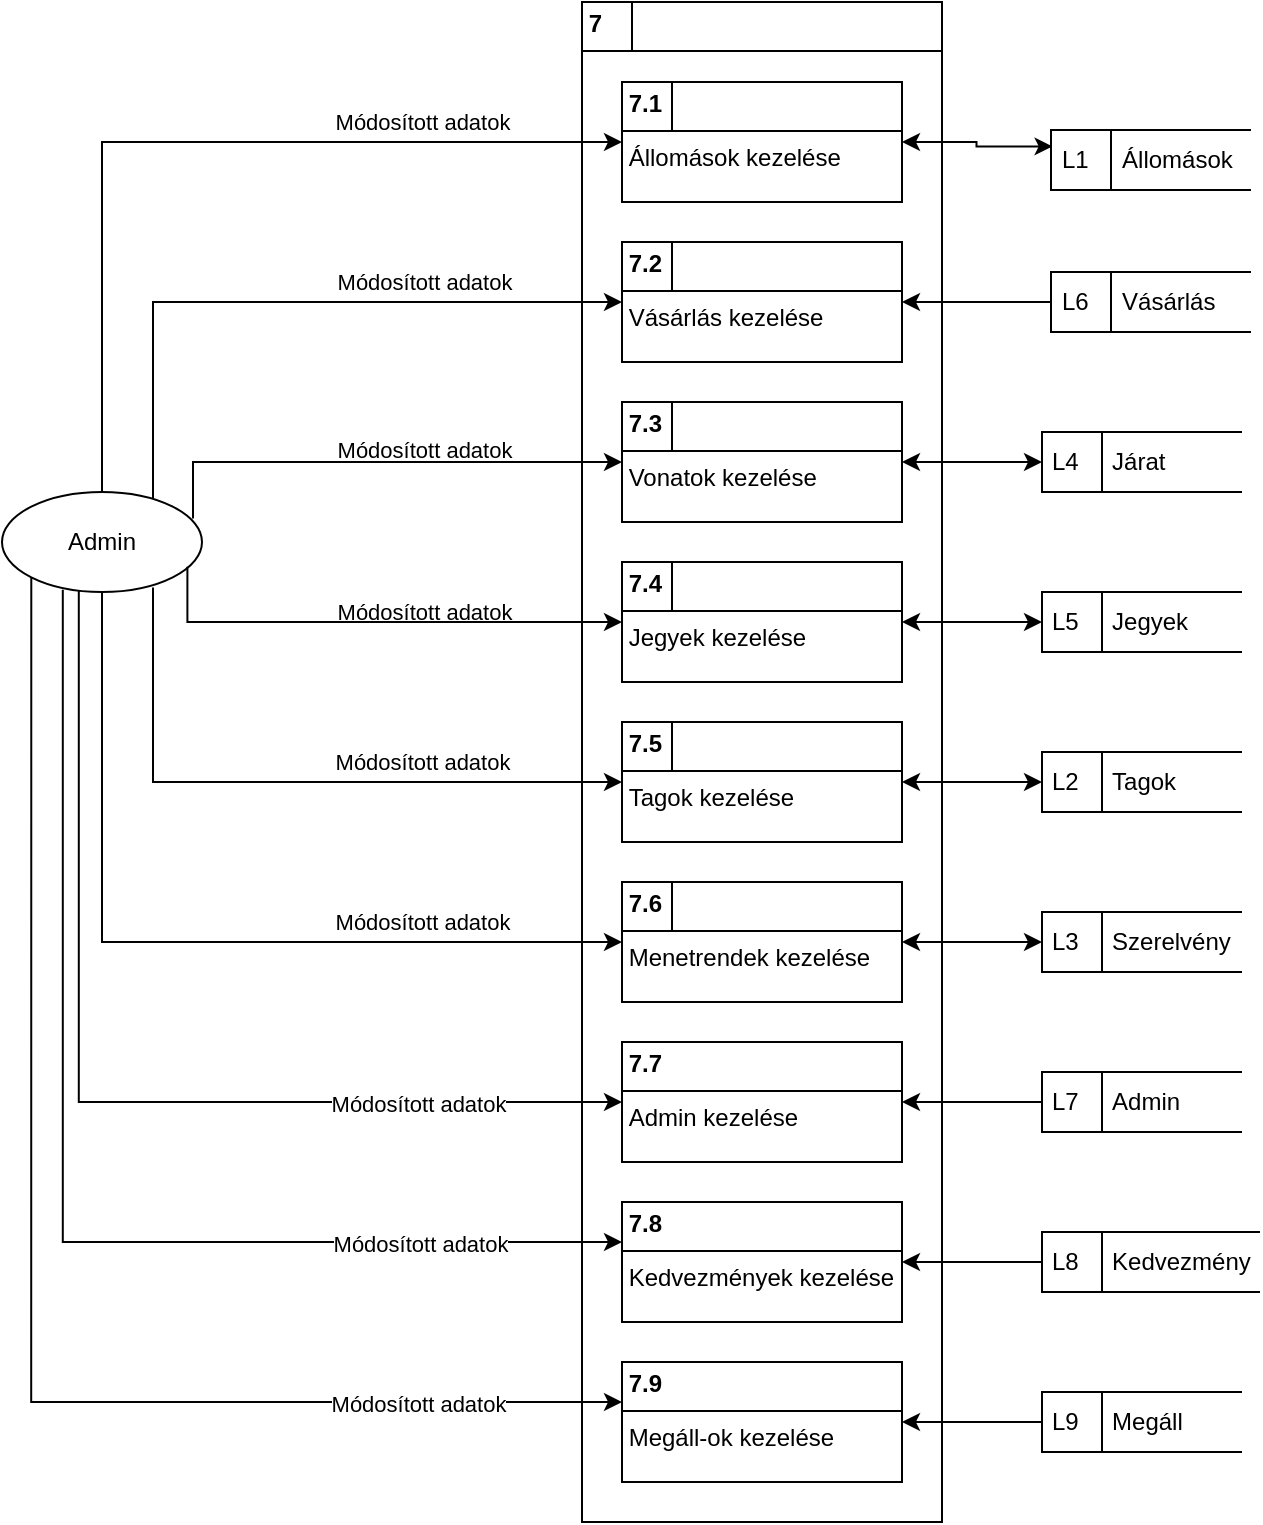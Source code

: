 <mxfile version="27.0.5">
  <diagram name="1 oldal" id="varA_XbOIuaOSZ4C0yLg">
    <mxGraphModel dx="983" dy="522" grid="1" gridSize="10" guides="1" tooltips="1" connect="1" arrows="1" fold="1" page="1" pageScale="1" pageWidth="827" pageHeight="1169" math="0" shadow="0">
      <root>
        <mxCell id="0" />
        <mxCell id="1" parent="0" />
        <mxCell id="wZSMS45utBNistkPgbad-1" value="&lt;p style=&quot;margin: 4px 0px 0px;&quot;&gt;&lt;b&gt;&amp;nbsp;7&lt;/b&gt;&lt;/p&gt;&lt;hr size=&quot;1&quot; style=&quot;border-style:solid;&quot;&gt;&amp;nbsp;&lt;br&gt;&lt;div style=&quot;height:2px;&quot;&gt;&lt;/div&gt;" style="verticalAlign=top;align=left;overflow=fill;html=1;whiteSpace=wrap;" parent="1" vertex="1">
          <mxGeometry x="320" y="280" width="180" height="760" as="geometry" />
        </mxCell>
        <mxCell id="wZSMS45utBNistkPgbad-12" style="edgeStyle=orthogonalEdgeStyle;rounded=0;orthogonalLoop=1;jettySize=auto;html=1;exitX=1;exitY=0.5;exitDx=0;exitDy=0;entryX=0.008;entryY=0.273;entryDx=0;entryDy=0;startArrow=classic;startFill=1;entryPerimeter=0;" parent="1" source="wZSMS45utBNistkPgbad-2" target="wZSMS45utBNistkPgbad-9" edge="1">
          <mxGeometry relative="1" as="geometry" />
        </mxCell>
        <mxCell id="wZSMS45utBNistkPgbad-2" value="&lt;p style=&quot;margin: 4px 0px 0px;&quot;&gt;&lt;b&gt;&amp;nbsp;7.1&lt;/b&gt;&lt;/p&gt;&lt;hr size=&quot;1&quot; style=&quot;border-style:solid;&quot;&gt;&lt;div style=&quot;height:2px;&quot;&gt;&amp;nbsp;Állomások kezelése&lt;/div&gt;" style="verticalAlign=top;align=left;overflow=fill;html=1;whiteSpace=wrap;" parent="1" vertex="1">
          <mxGeometry x="340" y="320" width="140" height="60" as="geometry" />
        </mxCell>
        <mxCell id="wZSMS45utBNistkPgbad-3" value="&lt;p style=&quot;margin: 4px 0px 0px;&quot;&gt;&lt;b&gt;&amp;nbsp;7.2&lt;/b&gt;&lt;/p&gt;&lt;hr size=&quot;1&quot; style=&quot;border-style:solid;&quot;&gt;&lt;div style=&quot;height:2px;&quot;&gt;&amp;nbsp;Vásárlás kezelése&lt;/div&gt;" style="verticalAlign=top;align=left;overflow=fill;html=1;whiteSpace=wrap;" parent="1" vertex="1">
          <mxGeometry x="340" y="400" width="140" height="60" as="geometry" />
        </mxCell>
        <mxCell id="wZSMS45utBNistkPgbad-16" style="edgeStyle=orthogonalEdgeStyle;rounded=0;orthogonalLoop=1;jettySize=auto;html=1;exitX=1;exitY=0.5;exitDx=0;exitDy=0;entryX=0;entryY=0.5;entryDx=0;entryDy=0;startArrow=classic;startFill=1;" parent="1" source="wZSMS45utBNistkPgbad-4" target="wZSMS45utBNistkPgbad-10" edge="1">
          <mxGeometry relative="1" as="geometry" />
        </mxCell>
        <mxCell id="wZSMS45utBNistkPgbad-4" value="&lt;p style=&quot;margin: 4px 0px 0px;&quot;&gt;&lt;b&gt;&amp;nbsp;7.3&lt;/b&gt;&lt;/p&gt;&lt;hr size=&quot;1&quot; style=&quot;border-style:solid;&quot;&gt;&lt;div style=&quot;height:2px;&quot;&gt;&amp;nbsp;Vonatok kezelése&lt;/div&gt;" style="verticalAlign=top;align=left;overflow=fill;html=1;whiteSpace=wrap;" parent="1" vertex="1">
          <mxGeometry x="340" y="480" width="140" height="60" as="geometry" />
        </mxCell>
        <mxCell id="wZSMS45utBNistkPgbad-5" value="" style="line;strokeWidth=1;direction=south;html=1;perimeter=backbonePerimeter;points=[];outlineConnect=0;" parent="1" vertex="1">
          <mxGeometry x="360" y="320" width="10" height="24" as="geometry" />
        </mxCell>
        <mxCell id="wZSMS45utBNistkPgbad-6" value="" style="line;strokeWidth=1;direction=south;html=1;perimeter=backbonePerimeter;points=[];outlineConnect=0;" parent="1" vertex="1">
          <mxGeometry x="360" y="400" width="10" height="24" as="geometry" />
        </mxCell>
        <mxCell id="wZSMS45utBNistkPgbad-7" value="" style="line;strokeWidth=1;direction=south;html=1;perimeter=backbonePerimeter;points=[];outlineConnect=0;" parent="1" vertex="1">
          <mxGeometry x="360" y="480" width="10" height="24" as="geometry" />
        </mxCell>
        <mxCell id="wZSMS45utBNistkPgbad-11" style="edgeStyle=orthogonalEdgeStyle;rounded=0;orthogonalLoop=1;jettySize=auto;html=1;exitX=0.5;exitY=0;exitDx=0;exitDy=0;entryX=0;entryY=0.5;entryDx=0;entryDy=0;" parent="1" source="wZSMS45utBNistkPgbad-8" target="wZSMS45utBNistkPgbad-2" edge="1">
          <mxGeometry relative="1" as="geometry">
            <Array as="points">
              <mxPoint x="80" y="350" />
            </Array>
          </mxGeometry>
        </mxCell>
        <mxCell id="wZSMS45utBNistkPgbad-17" value="Módosított adatok" style="edgeLabel;html=1;align=center;verticalAlign=middle;resizable=0;points=[];" parent="wZSMS45utBNistkPgbad-11" vertex="1" connectable="0">
          <mxGeometry x="0.152" y="1" relative="1" as="geometry">
            <mxPoint x="85" y="71" as="offset" />
          </mxGeometry>
        </mxCell>
        <mxCell id="wZSMS45utBNistkPgbad-13" style="edgeStyle=orthogonalEdgeStyle;rounded=0;orthogonalLoop=1;jettySize=auto;html=1;exitX=0.755;exitY=0.086;exitDx=0;exitDy=0;entryX=0;entryY=0.5;entryDx=0;entryDy=0;exitPerimeter=0;" parent="1" source="wZSMS45utBNistkPgbad-8" target="wZSMS45utBNistkPgbad-3" edge="1">
          <mxGeometry relative="1" as="geometry">
            <Array as="points">
              <mxPoint x="105" y="430" />
            </Array>
          </mxGeometry>
        </mxCell>
        <mxCell id="wZSMS45utBNistkPgbad-18" value="Módosított adatok" style="edgeLabel;html=1;align=center;verticalAlign=middle;resizable=0;points=[];" parent="wZSMS45utBNistkPgbad-13" vertex="1" connectable="0">
          <mxGeometry x="-0.231" y="2" relative="1" as="geometry">
            <mxPoint x="106" y="76" as="offset" />
          </mxGeometry>
        </mxCell>
        <mxCell id="wZSMS45utBNistkPgbad-15" style="edgeStyle=orthogonalEdgeStyle;rounded=0;orthogonalLoop=1;jettySize=auto;html=1;exitX=0.955;exitY=0.265;exitDx=0;exitDy=0;entryX=0;entryY=0.5;entryDx=0;entryDy=0;exitPerimeter=0;" parent="1" source="wZSMS45utBNistkPgbad-8" target="wZSMS45utBNistkPgbad-4" edge="1">
          <mxGeometry relative="1" as="geometry">
            <Array as="points">
              <mxPoint x="125" y="510" />
            </Array>
          </mxGeometry>
        </mxCell>
        <mxCell id="wZSMS45utBNistkPgbad-19" value="Módosított adatok" style="edgeLabel;html=1;align=center;verticalAlign=middle;resizable=0;points=[];" parent="wZSMS45utBNistkPgbad-15" vertex="1" connectable="0">
          <mxGeometry x="0.012" relative="1" as="geometry">
            <mxPoint x="20" y="75" as="offset" />
          </mxGeometry>
        </mxCell>
        <mxCell id="wZSMS45utBNistkPgbad-25" style="edgeStyle=orthogonalEdgeStyle;rounded=0;orthogonalLoop=1;jettySize=auto;html=1;exitX=0.5;exitY=1;exitDx=0;exitDy=0;entryX=0;entryY=0.5;entryDx=0;entryDy=0;" parent="1" source="wZSMS45utBNistkPgbad-8" target="wZSMS45utBNistkPgbad-22" edge="1">
          <mxGeometry relative="1" as="geometry" />
        </mxCell>
        <mxCell id="PAYis-5ePs9Lm-LhkyMd-13" value="" style="edgeStyle=orthogonalEdgeStyle;rounded=0;orthogonalLoop=1;jettySize=auto;html=1;exitX=0.384;exitY=0.932;exitDx=0;exitDy=0;exitPerimeter=0;" edge="1" parent="1" source="wZSMS45utBNistkPgbad-8" target="PAYis-5ePs9Lm-LhkyMd-7">
          <mxGeometry relative="1" as="geometry">
            <Array as="points">
              <mxPoint x="68" y="830" />
            </Array>
          </mxGeometry>
        </mxCell>
        <mxCell id="PAYis-5ePs9Lm-LhkyMd-16" value="Módosított adatok" style="edgeLabel;html=1;align=center;verticalAlign=middle;resizable=0;points=[];" vertex="1" connectable="0" parent="PAYis-5ePs9Lm-LhkyMd-13">
          <mxGeometry x="0.614" y="-1" relative="1" as="geometry">
            <mxPoint as="offset" />
          </mxGeometry>
        </mxCell>
        <mxCell id="PAYis-5ePs9Lm-LhkyMd-14" value="" style="edgeStyle=orthogonalEdgeStyle;rounded=0;orthogonalLoop=1;jettySize=auto;html=1;exitX=0.304;exitY=0.977;exitDx=0;exitDy=0;exitPerimeter=0;" edge="1" parent="1" source="wZSMS45utBNistkPgbad-8" target="PAYis-5ePs9Lm-LhkyMd-8">
          <mxGeometry relative="1" as="geometry">
            <Array as="points">
              <mxPoint x="60" y="900" />
            </Array>
          </mxGeometry>
        </mxCell>
        <mxCell id="PAYis-5ePs9Lm-LhkyMd-17" value="Módosított adatok" style="edgeLabel;html=1;align=center;verticalAlign=middle;resizable=0;points=[];" vertex="1" connectable="0" parent="PAYis-5ePs9Lm-LhkyMd-14">
          <mxGeometry x="0.664" y="-1" relative="1" as="geometry">
            <mxPoint as="offset" />
          </mxGeometry>
        </mxCell>
        <mxCell id="PAYis-5ePs9Lm-LhkyMd-15" value="" style="edgeStyle=orthogonalEdgeStyle;rounded=0;orthogonalLoop=1;jettySize=auto;html=1;exitX=0;exitY=1;exitDx=0;exitDy=0;" edge="1" parent="1" source="wZSMS45utBNistkPgbad-8" target="PAYis-5ePs9Lm-LhkyMd-9">
          <mxGeometry relative="1" as="geometry">
            <Array as="points">
              <mxPoint x="45" y="980" />
            </Array>
          </mxGeometry>
        </mxCell>
        <mxCell id="PAYis-5ePs9Lm-LhkyMd-18" value="Módosított adatok" style="edgeLabel;html=1;align=center;verticalAlign=middle;resizable=0;points=[];" vertex="1" connectable="0" parent="PAYis-5ePs9Lm-LhkyMd-15">
          <mxGeometry x="0.711" y="-1" relative="1" as="geometry">
            <mxPoint as="offset" />
          </mxGeometry>
        </mxCell>
        <mxCell id="wZSMS45utBNistkPgbad-8" value="Admin" style="shape=ellipse;html=1;dashed=0;whiteSpace=wrap;perimeter=ellipsePerimeter;" parent="1" vertex="1">
          <mxGeometry x="30" y="525" width="100" height="50" as="geometry" />
        </mxCell>
        <mxCell id="wZSMS45utBNistkPgbad-9" value="L1&amp;nbsp; &amp;nbsp; &amp;nbsp;Állomások" style="html=1;dashed=0;whiteSpace=wrap;shape=mxgraph.dfd.dataStoreID;align=left;spacingLeft=3;points=[[0,0],[0.5,0],[1,0],[0,0.5],[1,0.5],[0,1],[0.5,1],[1,1]];" parent="1" vertex="1">
          <mxGeometry x="554.5" y="344" width="100" height="30" as="geometry" />
        </mxCell>
        <mxCell id="wZSMS45utBNistkPgbad-10" value="L4&amp;nbsp; &amp;nbsp; &amp;nbsp;Járat" style="html=1;dashed=0;whiteSpace=wrap;shape=mxgraph.dfd.dataStoreID;align=left;spacingLeft=3;points=[[0,0],[0.5,0],[1,0],[0,0.5],[1,0.5],[0,1],[0.5,1],[1,1]];" parent="1" vertex="1">
          <mxGeometry x="550.0" y="495" width="100" height="30" as="geometry" />
        </mxCell>
        <mxCell id="wZSMS45utBNistkPgbad-30" style="edgeStyle=orthogonalEdgeStyle;rounded=0;orthogonalLoop=1;jettySize=auto;html=1;exitX=1;exitY=0.5;exitDx=0;exitDy=0;entryX=0;entryY=0.5;entryDx=0;entryDy=0;startArrow=classic;startFill=1;" parent="1" source="wZSMS45utBNistkPgbad-20" target="wZSMS45utBNistkPgbad-29" edge="1">
          <mxGeometry relative="1" as="geometry" />
        </mxCell>
        <mxCell id="wZSMS45utBNistkPgbad-20" value="&lt;p style=&quot;margin: 4px 0px 0px;&quot;&gt;&lt;b&gt;&amp;nbsp;7.4&lt;/b&gt;&lt;/p&gt;&lt;hr size=&quot;1&quot; style=&quot;border-style:solid;&quot;&gt;&lt;div style=&quot;height:2px;&quot;&gt;&amp;nbsp;Jegyek kezelése&lt;/div&gt;" style="verticalAlign=top;align=left;overflow=fill;html=1;whiteSpace=wrap;" parent="1" vertex="1">
          <mxGeometry x="340" y="560" width="140" height="60" as="geometry" />
        </mxCell>
        <mxCell id="wZSMS45utBNistkPgbad-32" style="edgeStyle=orthogonalEdgeStyle;rounded=0;orthogonalLoop=1;jettySize=auto;html=1;exitX=1;exitY=0.5;exitDx=0;exitDy=0;entryX=0;entryY=0.5;entryDx=0;entryDy=0;startArrow=classic;startFill=1;" parent="1" source="wZSMS45utBNistkPgbad-21" target="wZSMS45utBNistkPgbad-31" edge="1">
          <mxGeometry relative="1" as="geometry" />
        </mxCell>
        <mxCell id="wZSMS45utBNistkPgbad-21" value="&lt;p style=&quot;margin: 4px 0px 0px;&quot;&gt;&lt;b&gt;&amp;nbsp;7.5&lt;/b&gt;&lt;/p&gt;&lt;hr size=&quot;1&quot; style=&quot;border-style:solid;&quot;&gt;&lt;div style=&quot;height:2px;&quot;&gt;&amp;nbsp;Tagok kezelése&lt;/div&gt;" style="verticalAlign=top;align=left;overflow=fill;html=1;whiteSpace=wrap;" parent="1" vertex="1">
          <mxGeometry x="340" y="640" width="140" height="60" as="geometry" />
        </mxCell>
        <mxCell id="wZSMS45utBNistkPgbad-22" value="&lt;p style=&quot;margin: 4px 0px 0px;&quot;&gt;&lt;b&gt;&amp;nbsp;7.6&lt;/b&gt;&lt;/p&gt;&lt;hr size=&quot;1&quot; style=&quot;border-style:solid;&quot;&gt;&lt;div style=&quot;height:2px;&quot;&gt;&amp;nbsp;Menetrendek kezelése&lt;/div&gt;" style="verticalAlign=top;align=left;overflow=fill;html=1;whiteSpace=wrap;" parent="1" vertex="1">
          <mxGeometry x="340" y="720" width="140" height="60" as="geometry" />
        </mxCell>
        <mxCell id="wZSMS45utBNistkPgbad-23" style="edgeStyle=orthogonalEdgeStyle;rounded=0;orthogonalLoop=1;jettySize=auto;html=1;exitX=0;exitY=0.5;exitDx=0;exitDy=0;entryX=0.927;entryY=0.748;entryDx=0;entryDy=0;entryPerimeter=0;startArrow=classic;startFill=1;endArrow=none;" parent="1" source="wZSMS45utBNistkPgbad-20" target="wZSMS45utBNistkPgbad-8" edge="1">
          <mxGeometry relative="1" as="geometry">
            <Array as="points">
              <mxPoint x="123" y="590" />
            </Array>
          </mxGeometry>
        </mxCell>
        <mxCell id="wZSMS45utBNistkPgbad-24" style="edgeStyle=orthogonalEdgeStyle;rounded=0;orthogonalLoop=1;jettySize=auto;html=1;exitX=0;exitY=0.5;exitDx=0;exitDy=0;entryX=0.755;entryY=0.954;entryDx=0;entryDy=0;entryPerimeter=0;startArrow=classic;startFill=1;endArrow=none;" parent="1" source="wZSMS45utBNistkPgbad-21" target="wZSMS45utBNistkPgbad-8" edge="1">
          <mxGeometry relative="1" as="geometry">
            <Array as="points">
              <mxPoint x="105" y="670" />
            </Array>
          </mxGeometry>
        </mxCell>
        <mxCell id="wZSMS45utBNistkPgbad-26" value="Módosított adatok" style="edgeLabel;html=1;align=center;verticalAlign=middle;resizable=0;points=[];" parent="1" vertex="1" connectable="0">
          <mxGeometry x="240.004" y="340.004" as="geometry" />
        </mxCell>
        <mxCell id="wZSMS45utBNistkPgbad-27" value="Módosított adatok" style="edgeLabel;html=1;align=center;verticalAlign=middle;resizable=0;points=[];" parent="1" vertex="1" connectable="0">
          <mxGeometry x="240.004" y="660.004" as="geometry" />
        </mxCell>
        <mxCell id="wZSMS45utBNistkPgbad-28" value="Módosított adatok" style="edgeLabel;html=1;align=center;verticalAlign=middle;resizable=0;points=[];" parent="1" vertex="1" connectable="0">
          <mxGeometry x="240.004" y="740.004" as="geometry" />
        </mxCell>
        <mxCell id="wZSMS45utBNistkPgbad-29" value="L5&amp;nbsp; &amp;nbsp; &amp;nbsp;Jegyek" style="html=1;dashed=0;whiteSpace=wrap;shape=mxgraph.dfd.dataStoreID;align=left;spacingLeft=3;points=[[0,0],[0.5,0],[1,0],[0,0.5],[1,0.5],[0,1],[0.5,1],[1,1]];" parent="1" vertex="1">
          <mxGeometry x="550.0" y="575" width="100" height="30" as="geometry" />
        </mxCell>
        <mxCell id="wZSMS45utBNistkPgbad-31" value="L2&amp;nbsp; &amp;nbsp; &amp;nbsp;Tagok" style="html=1;dashed=0;whiteSpace=wrap;shape=mxgraph.dfd.dataStoreID;align=left;spacingLeft=3;points=[[0,0],[0.5,0],[1,0],[0,0.5],[1,0.5],[0,1],[0.5,1],[1,1]];" parent="1" vertex="1">
          <mxGeometry x="550.0" y="655" width="100" height="30" as="geometry" />
        </mxCell>
        <mxCell id="wZSMS45utBNistkPgbad-34" style="edgeStyle=orthogonalEdgeStyle;rounded=0;orthogonalLoop=1;jettySize=auto;html=1;exitX=0;exitY=0.5;exitDx=0;exitDy=0;entryX=1;entryY=0.5;entryDx=0;entryDy=0;startArrow=classic;startFill=1;" parent="1" source="wZSMS45utBNistkPgbad-33" target="wZSMS45utBNistkPgbad-22" edge="1">
          <mxGeometry relative="1" as="geometry" />
        </mxCell>
        <mxCell id="wZSMS45utBNistkPgbad-33" value="L3&amp;nbsp; &amp;nbsp; &amp;nbsp;Szerelvény" style="html=1;dashed=0;whiteSpace=wrap;shape=mxgraph.dfd.dataStoreID;align=left;spacingLeft=3;points=[[0,0],[0.5,0],[1,0],[0,0.5],[1,0.5],[0,1],[0.5,1],[1,1]];" parent="1" vertex="1">
          <mxGeometry x="550.0" y="735" width="100" height="30" as="geometry" />
        </mxCell>
        <mxCell id="wZSMS45utBNistkPgbad-35" value="" style="line;strokeWidth=1;direction=south;html=1;perimeter=backbonePerimeter;points=[];outlineConnect=0;" parent="1" vertex="1">
          <mxGeometry x="360" y="560" width="10" height="24" as="geometry" />
        </mxCell>
        <mxCell id="wZSMS45utBNistkPgbad-36" value="" style="line;strokeWidth=1;direction=south;html=1;perimeter=backbonePerimeter;points=[];outlineConnect=0;" parent="1" vertex="1">
          <mxGeometry x="360" y="640" width="10" height="24" as="geometry" />
        </mxCell>
        <mxCell id="wZSMS45utBNistkPgbad-37" value="" style="line;strokeWidth=1;direction=south;html=1;perimeter=backbonePerimeter;points=[];outlineConnect=0;" parent="1" vertex="1">
          <mxGeometry x="360" y="720" width="10" height="24" as="geometry" />
        </mxCell>
        <mxCell id="wZSMS45utBNistkPgbad-38" value="" style="line;strokeWidth=1;direction=south;html=1;perimeter=backbonePerimeter;points=[];outlineConnect=0;" parent="1" vertex="1">
          <mxGeometry x="340" y="280" width="10" height="24" as="geometry" />
        </mxCell>
        <mxCell id="PAYis-5ePs9Lm-LhkyMd-6" value="" style="edgeStyle=orthogonalEdgeStyle;rounded=0;orthogonalLoop=1;jettySize=auto;html=1;" edge="1" parent="1" source="PAYis-5ePs9Lm-LhkyMd-2" target="wZSMS45utBNistkPgbad-3">
          <mxGeometry relative="1" as="geometry" />
        </mxCell>
        <mxCell id="PAYis-5ePs9Lm-LhkyMd-2" value="L6&amp;nbsp; &amp;nbsp; &amp;nbsp;Vásárlás" style="html=1;dashed=0;whiteSpace=wrap;shape=mxgraph.dfd.dataStoreID;align=left;spacingLeft=3;points=[[0,0],[0.5,0],[1,0],[0,0.5],[1,0.5],[0,1],[0.5,1],[1,1]];" vertex="1" parent="1">
          <mxGeometry x="554.5" y="415" width="100" height="30" as="geometry" />
        </mxCell>
        <mxCell id="PAYis-5ePs9Lm-LhkyMd-10" value="" style="edgeStyle=orthogonalEdgeStyle;rounded=0;orthogonalLoop=1;jettySize=auto;html=1;" edge="1" parent="1" source="PAYis-5ePs9Lm-LhkyMd-3" target="PAYis-5ePs9Lm-LhkyMd-7">
          <mxGeometry relative="1" as="geometry" />
        </mxCell>
        <mxCell id="PAYis-5ePs9Lm-LhkyMd-3" value="L7&amp;nbsp; &amp;nbsp; &amp;nbsp;Admin" style="html=1;dashed=0;whiteSpace=wrap;shape=mxgraph.dfd.dataStoreID;align=left;spacingLeft=3;points=[[0,0],[0.5,0],[1,0],[0,0.5],[1,0.5],[0,1],[0.5,1],[1,1]];" vertex="1" parent="1">
          <mxGeometry x="550.0" y="815" width="100" height="30" as="geometry" />
        </mxCell>
        <mxCell id="PAYis-5ePs9Lm-LhkyMd-11" value="" style="edgeStyle=orthogonalEdgeStyle;rounded=0;orthogonalLoop=1;jettySize=auto;html=1;" edge="1" parent="1" source="PAYis-5ePs9Lm-LhkyMd-4" target="PAYis-5ePs9Lm-LhkyMd-8">
          <mxGeometry relative="1" as="geometry" />
        </mxCell>
        <mxCell id="PAYis-5ePs9Lm-LhkyMd-4" value="L8&amp;nbsp; &amp;nbsp; &amp;nbsp;Kedvezmény" style="html=1;dashed=0;whiteSpace=wrap;shape=mxgraph.dfd.dataStoreID;align=left;spacingLeft=3;points=[[0,0],[0.5,0],[1,0],[0,0.5],[1,0.5],[0,1],[0.5,1],[1,1]];" vertex="1" parent="1">
          <mxGeometry x="550" y="895" width="109" height="30" as="geometry" />
        </mxCell>
        <mxCell id="PAYis-5ePs9Lm-LhkyMd-12" value="" style="edgeStyle=orthogonalEdgeStyle;rounded=0;orthogonalLoop=1;jettySize=auto;html=1;" edge="1" parent="1" source="PAYis-5ePs9Lm-LhkyMd-5" target="PAYis-5ePs9Lm-LhkyMd-9">
          <mxGeometry relative="1" as="geometry" />
        </mxCell>
        <mxCell id="PAYis-5ePs9Lm-LhkyMd-5" value="L9&amp;nbsp; &amp;nbsp; &amp;nbsp;Megáll" style="html=1;dashed=0;whiteSpace=wrap;shape=mxgraph.dfd.dataStoreID;align=left;spacingLeft=3;points=[[0,0],[0.5,0],[1,0],[0,0.5],[1,0.5],[0,1],[0.5,1],[1,1]];" vertex="1" parent="1">
          <mxGeometry x="550.0" y="975" width="100" height="30" as="geometry" />
        </mxCell>
        <mxCell id="PAYis-5ePs9Lm-LhkyMd-7" value="&lt;p style=&quot;margin: 4px 0px 0px;&quot;&gt;&lt;b&gt;&amp;nbsp;7.7&lt;/b&gt;&lt;/p&gt;&lt;hr size=&quot;1&quot; style=&quot;border-style:solid;&quot;&gt;&lt;div style=&quot;height:2px;&quot;&gt;&amp;nbsp;Admin kezelése&lt;/div&gt;" style="verticalAlign=top;align=left;overflow=fill;html=1;whiteSpace=wrap;" vertex="1" parent="1">
          <mxGeometry x="340" y="800" width="140" height="60" as="geometry" />
        </mxCell>
        <mxCell id="PAYis-5ePs9Lm-LhkyMd-8" value="&lt;p style=&quot;margin: 4px 0px 0px;&quot;&gt;&lt;b&gt;&amp;nbsp;7.8&lt;/b&gt;&lt;/p&gt;&lt;hr size=&quot;1&quot; style=&quot;border-style:solid;&quot;&gt;&lt;div style=&quot;height:2px;&quot;&gt;&amp;nbsp;Kedvezmények kezelése&lt;/div&gt;" style="verticalAlign=top;align=left;overflow=fill;html=1;whiteSpace=wrap;" vertex="1" parent="1">
          <mxGeometry x="340" y="880" width="140" height="60" as="geometry" />
        </mxCell>
        <mxCell id="PAYis-5ePs9Lm-LhkyMd-9" value="&lt;p style=&quot;margin: 4px 0px 0px;&quot;&gt;&lt;b&gt;&amp;nbsp;7.9&lt;/b&gt;&lt;/p&gt;&lt;hr size=&quot;1&quot; style=&quot;border-style:solid;&quot;&gt;&lt;div style=&quot;height:2px;&quot;&gt;&amp;nbsp;Megáll-ok kezelése&lt;/div&gt;" style="verticalAlign=top;align=left;overflow=fill;html=1;whiteSpace=wrap;" vertex="1" parent="1">
          <mxGeometry x="340" y="960" width="140" height="60" as="geometry" />
        </mxCell>
      </root>
    </mxGraphModel>
  </diagram>
</mxfile>
